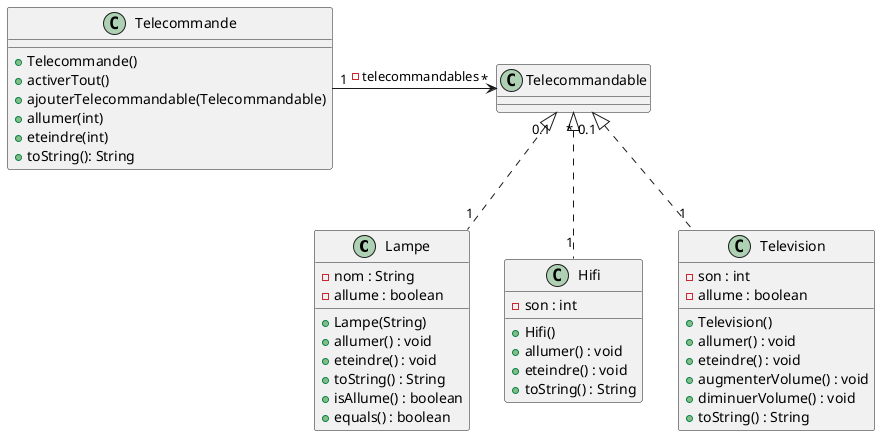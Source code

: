 @startuml
'https://plantuml.com/sequence-diagram

class Lampe{
-nom : String
-allume : boolean
+Lampe(String)
+allumer() : void
+eteindre() : void
+toString() : String
+isAllume() : boolean
+equals() : boolean
}

class Telecommande{
+ Telecommande()
+ activerTout()
+ ajouterTelecommandable(Telecommandable)
+ allumer(int)
+ eteindre(int)
+ toString(): String
}

class Hifi{
-son : int
+Hifi()
+allumer() : void
+eteindre() : void
+toString() : String
}

class Television{
-son : int
-allume : boolean
+Television()
+allumer() : void
+eteindre() : void
+augmenterVolume() : void
+diminuerVolume() : void
+toString() : String
}

'''relations
Telecommande "1" -> "*"Telecommandable: -telecommandables
Hifi "1" .up.|> "*"Telecommandable
Television "1".up.|> "0.1"Telecommandable
Lampe "1".up.|> "0.1"Telecommandable
@enduml